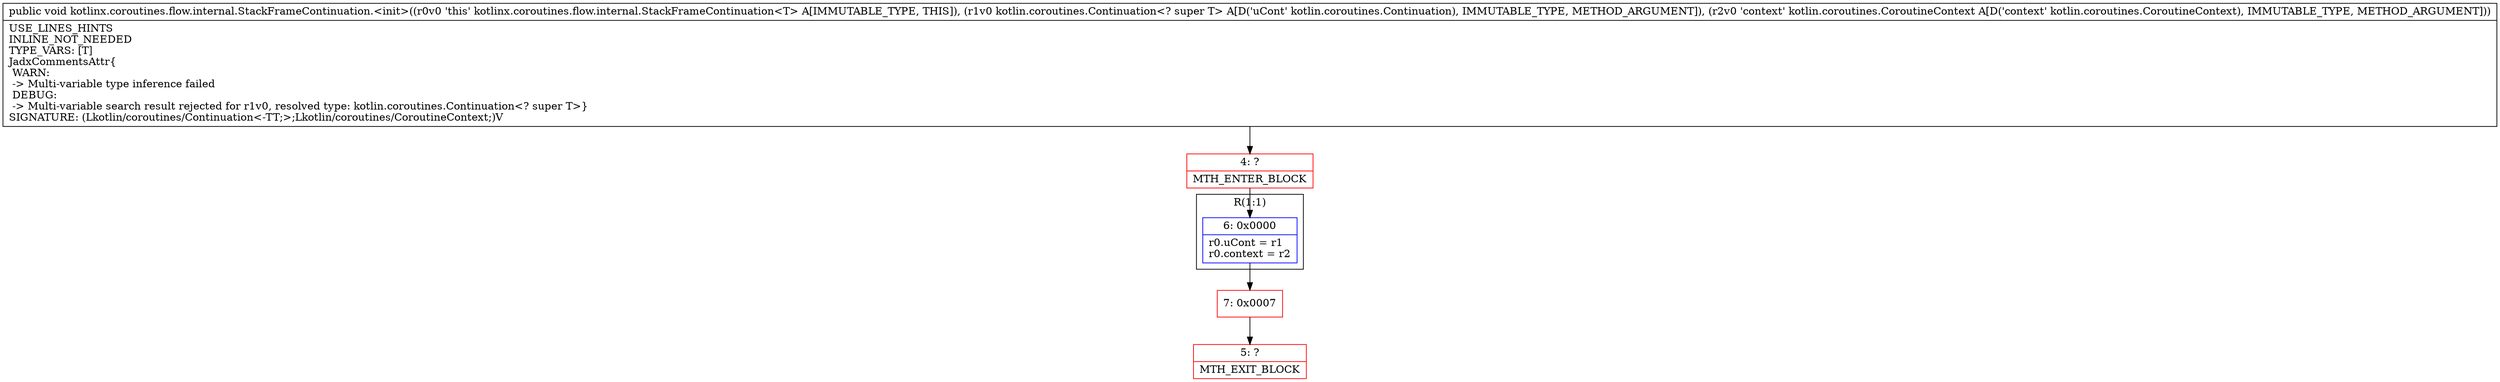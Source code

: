 digraph "CFG forkotlinx.coroutines.flow.internal.StackFrameContinuation.\<init\>(Lkotlin\/coroutines\/Continuation;Lkotlin\/coroutines\/CoroutineContext;)V" {
subgraph cluster_Region_394231331 {
label = "R(1:1)";
node [shape=record,color=blue];
Node_6 [shape=record,label="{6\:\ 0x0000|r0.uCont = r1\lr0.context = r2\l}"];
}
Node_4 [shape=record,color=red,label="{4\:\ ?|MTH_ENTER_BLOCK\l}"];
Node_7 [shape=record,color=red,label="{7\:\ 0x0007}"];
Node_5 [shape=record,color=red,label="{5\:\ ?|MTH_EXIT_BLOCK\l}"];
MethodNode[shape=record,label="{public void kotlinx.coroutines.flow.internal.StackFrameContinuation.\<init\>((r0v0 'this' kotlinx.coroutines.flow.internal.StackFrameContinuation\<T\> A[IMMUTABLE_TYPE, THIS]), (r1v0 kotlin.coroutines.Continuation\<? super T\> A[D('uCont' kotlin.coroutines.Continuation), IMMUTABLE_TYPE, METHOD_ARGUMENT]), (r2v0 'context' kotlin.coroutines.CoroutineContext A[D('context' kotlin.coroutines.CoroutineContext), IMMUTABLE_TYPE, METHOD_ARGUMENT]))  | USE_LINES_HINTS\lINLINE_NOT_NEEDED\lTYPE_VARS: [T]\lJadxCommentsAttr\{\l WARN: \l \-\> Multi\-variable type inference failed\l DEBUG: \l \-\> Multi\-variable search result rejected for r1v0, resolved type: kotlin.coroutines.Continuation\<? super T\>\}\lSIGNATURE: (Lkotlin\/coroutines\/Continuation\<\-TT;\>;Lkotlin\/coroutines\/CoroutineContext;)V\l}"];
MethodNode -> Node_4;Node_6 -> Node_7;
Node_4 -> Node_6;
Node_7 -> Node_5;
}

